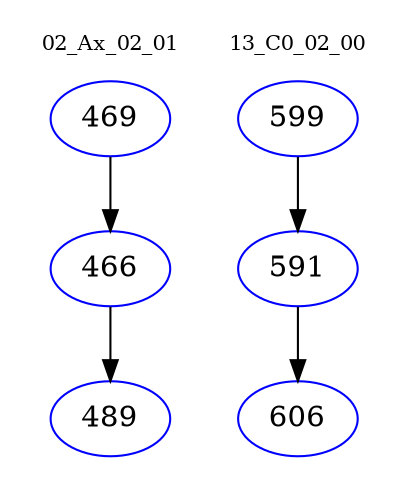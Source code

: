 digraph{
subgraph cluster_0 {
color = white
label = "02_Ax_02_01";
fontsize=10;
T0_469 [label="469", color="blue"]
T0_469 -> T0_466 [color="black"]
T0_466 [label="466", color="blue"]
T0_466 -> T0_489 [color="black"]
T0_489 [label="489", color="blue"]
}
subgraph cluster_1 {
color = white
label = "13_C0_02_00";
fontsize=10;
T1_599 [label="599", color="blue"]
T1_599 -> T1_591 [color="black"]
T1_591 [label="591", color="blue"]
T1_591 -> T1_606 [color="black"]
T1_606 [label="606", color="blue"]
}
}
